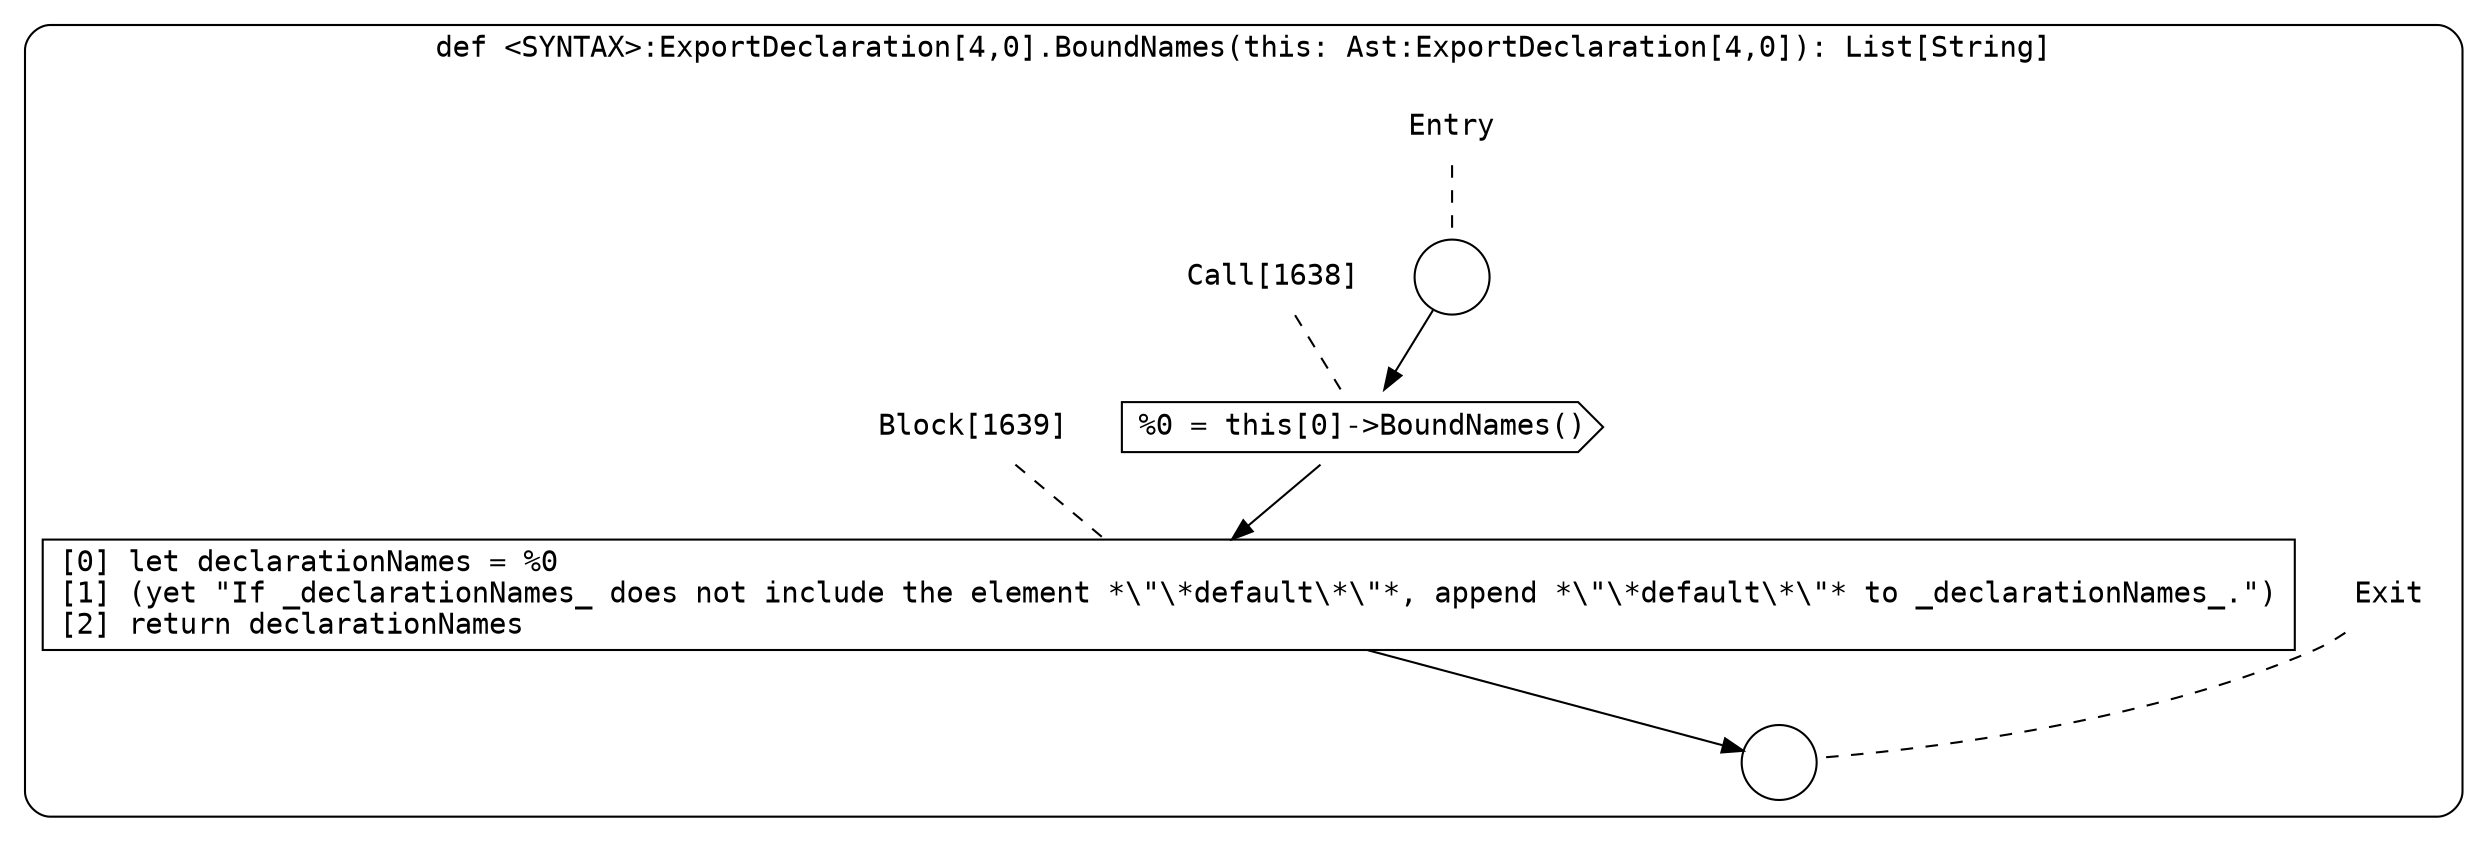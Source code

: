 digraph {
  graph [fontname = "Consolas"]
  node [fontname = "Consolas"]
  edge [fontname = "Consolas"]
  subgraph cluster231 {
    label = "def <SYNTAX>:ExportDeclaration[4,0].BoundNames(this: Ast:ExportDeclaration[4,0]): List[String]"
    style = rounded
    cluster231_entry_name [shape=none, label=<<font color="black">Entry</font>>]
    cluster231_entry_name -> cluster231_entry [arrowhead=none, color="black", style=dashed]
    cluster231_entry [shape=circle label=" " color="black" fillcolor="white" style=filled]
    cluster231_entry -> node1638 [color="black"]
    cluster231_exit_name [shape=none, label=<<font color="black">Exit</font>>]
    cluster231_exit_name -> cluster231_exit [arrowhead=none, color="black", style=dashed]
    cluster231_exit [shape=circle label=" " color="black" fillcolor="white" style=filled]
    node1638_name [shape=none, label=<<font color="black">Call[1638]</font>>]
    node1638_name -> node1638 [arrowhead=none, color="black", style=dashed]
    node1638 [shape=cds, label=<<font color="black">%0 = this[0]-&gt;BoundNames()</font>> color="black" fillcolor="white", style=filled]
    node1638 -> node1639 [color="black"]
    node1639_name [shape=none, label=<<font color="black">Block[1639]</font>>]
    node1639_name -> node1639 [arrowhead=none, color="black", style=dashed]
    node1639 [shape=box, label=<<font color="black">[0] let declarationNames = %0<BR ALIGN="LEFT"/>[1] (yet &quot;If _declarationNames_ does not include the element *\&quot;\\*default\\*\&quot;*, append *\&quot;\\*default\\*\&quot;* to _declarationNames_.&quot;)<BR ALIGN="LEFT"/>[2] return declarationNames<BR ALIGN="LEFT"/></font>> color="black" fillcolor="white", style=filled]
    node1639 -> cluster231_exit [color="black"]
  }
}